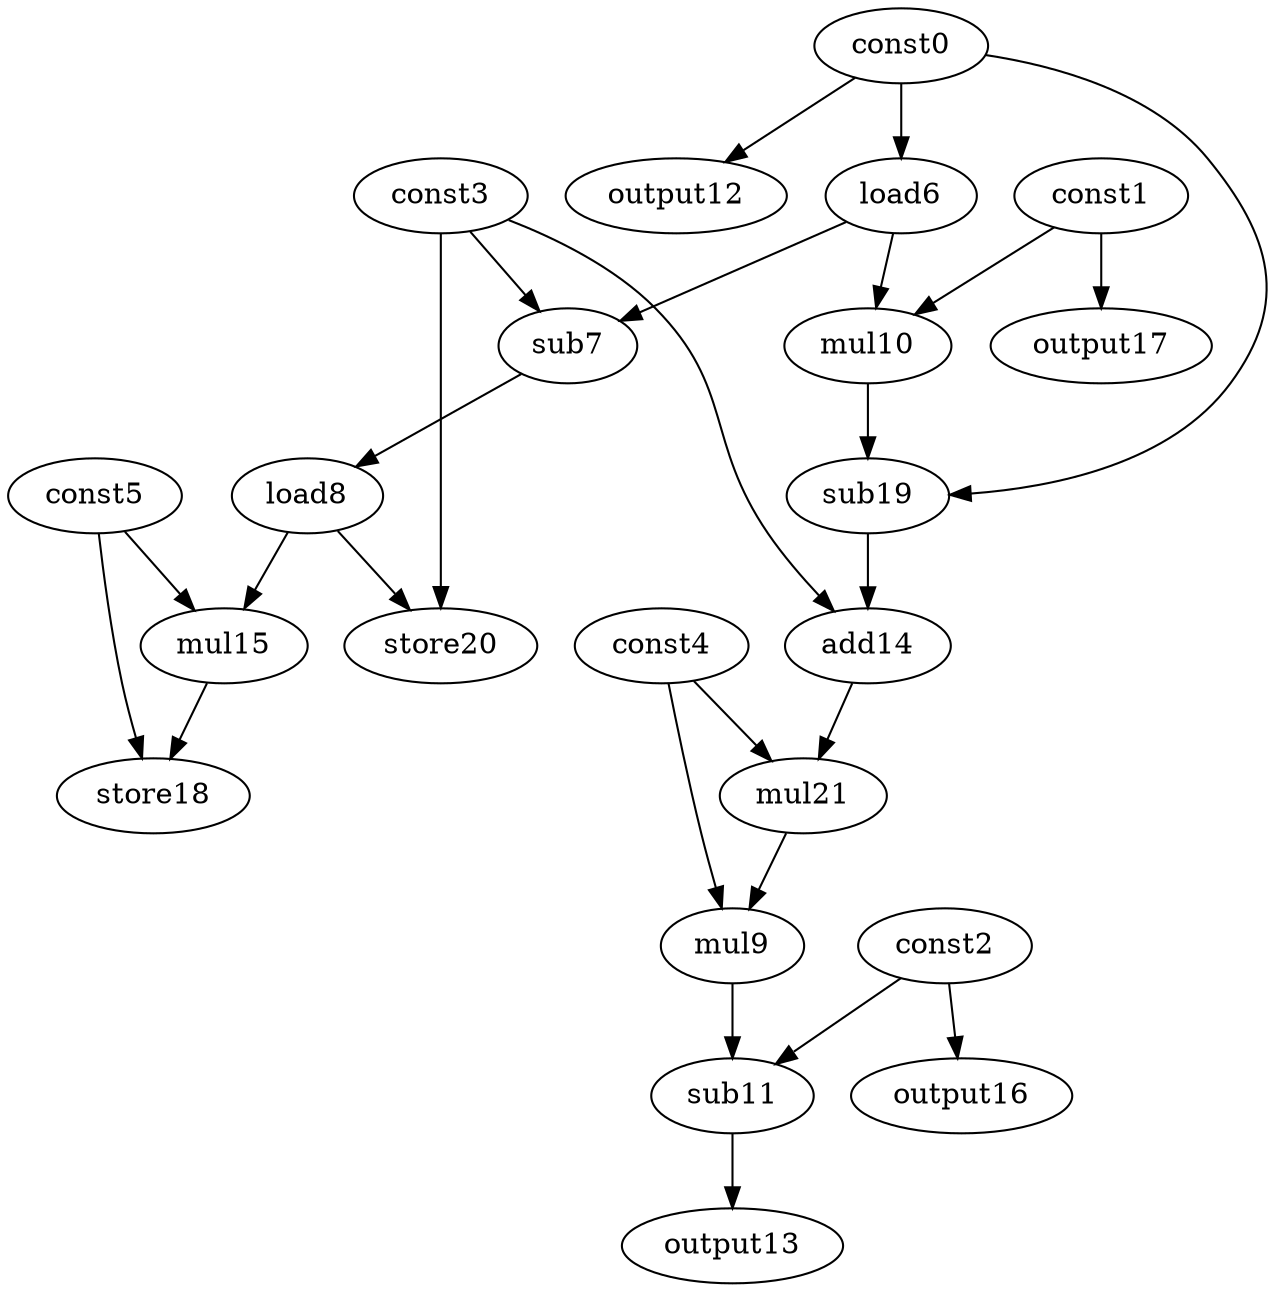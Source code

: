 digraph G { 
const0[opcode=const]; 
const1[opcode=const]; 
const2[opcode=const]; 
const3[opcode=const]; 
const4[opcode=const]; 
const5[opcode=const]; 
load6[opcode=load]; 
sub7[opcode=sub]; 
load8[opcode=load]; 
mul9[opcode=mul]; 
mul10[opcode=mul]; 
sub11[opcode=sub]; 
output12[opcode=output]; 
output13[opcode=output]; 
add14[opcode=add]; 
mul15[opcode=mul]; 
output16[opcode=output]; 
output17[opcode=output]; 
store18[opcode=store]; 
sub19[opcode=sub]; 
store20[opcode=store]; 
mul21[opcode=mul]; 
const0->load6[operand=0];
const0->output12[operand=0];
const2->output16[operand=0];
const1->output17[operand=0];
const3->sub7[operand=0];
load6->sub7[operand=1];
const1->mul10[operand=0];
load6->mul10[operand=1];
sub7->load8[operand=0];
const0->sub19[operand=0];
mul10->sub19[operand=1];
const3->add14[operand=0];
sub19->add14[operand=1];
load8->mul15[operand=0];
const5->mul15[operand=1];
load8->store20[operand=0];
const3->store20[operand=1];
const5->store18[operand=0];
mul15->store18[operand=1];
const4->mul21[operand=0];
add14->mul21[operand=1];
const4->mul9[operand=0];
mul21->mul9[operand=1];
mul9->sub11[operand=0];
const2->sub11[operand=1];
sub11->output13[operand=0];
}
